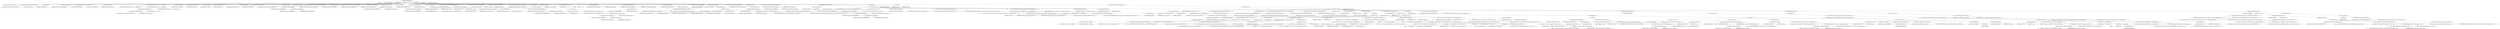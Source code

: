 digraph "diagnoseCreationFailure" {  
"1790" [label = <(METHOD,diagnoseCreationFailure)<SUB>811</SUB>> ]
"70" [label = <(PARAM,this)<SUB>811</SUB>> ]
"1791" [label = <(PARAM,String componentName)<SUB>811</SUB>> ]
"1792" [label = <(PARAM,String type)<SUB>811</SUB>> ]
"1793" [label = <(BLOCK,&lt;empty&gt;,&lt;empty&gt;)<SUB>811</SUB>> ]
"60" [label = <(LOCAL,StringWriter errorText: java.io.StringWriter)> ]
"1794" [label = <(&lt;operator&gt;.assignment,StringWriter errorText = new StringWriter())<SUB>812</SUB>> ]
"1795" [label = <(IDENTIFIER,errorText,StringWriter errorText = new StringWriter())<SUB>812</SUB>> ]
"1796" [label = <(&lt;operator&gt;.alloc,new StringWriter())<SUB>812</SUB>> ]
"1797" [label = <(&lt;init&gt;,new StringWriter())<SUB>812</SUB>> ]
"59" [label = <(IDENTIFIER,errorText,new StringWriter())<SUB>812</SUB>> ]
"62" [label = <(LOCAL,PrintWriter out: java.io.PrintWriter)> ]
"1798" [label = <(&lt;operator&gt;.assignment,PrintWriter out = new PrintWriter(errorText))<SUB>813</SUB>> ]
"1799" [label = <(IDENTIFIER,out,PrintWriter out = new PrintWriter(errorText))<SUB>813</SUB>> ]
"1800" [label = <(&lt;operator&gt;.alloc,new PrintWriter(errorText))<SUB>813</SUB>> ]
"1801" [label = <(&lt;init&gt;,new PrintWriter(errorText))<SUB>813</SUB>> ]
"61" [label = <(IDENTIFIER,out,new PrintWriter(errorText))<SUB>813</SUB>> ]
"1802" [label = <(IDENTIFIER,errorText,new PrintWriter(errorText))<SUB>813</SUB>> ]
"1803" [label = <(println,out.println(&quot;Problem: failed to create &quot; + type + &quot; &quot; + componentName))<SUB>814</SUB>> ]
"1804" [label = <(IDENTIFIER,out,out.println(&quot;Problem: failed to create &quot; + type + &quot; &quot; + componentName))<SUB>814</SUB>> ]
"1805" [label = <(&lt;operator&gt;.addition,&quot;Problem: failed to create &quot; + type + &quot; &quot; + componentName)<SUB>814</SUB>> ]
"1806" [label = <(&lt;operator&gt;.addition,&quot;Problem: failed to create &quot; + type + &quot; &quot;)<SUB>814</SUB>> ]
"1807" [label = <(&lt;operator&gt;.addition,&quot;Problem: failed to create &quot; + type)<SUB>814</SUB>> ]
"1808" [label = <(LITERAL,&quot;Problem: failed to create &quot;,&quot;Problem: failed to create &quot; + type)<SUB>814</SUB>> ]
"1809" [label = <(IDENTIFIER,type,&quot;Problem: failed to create &quot; + type)<SUB>814</SUB>> ]
"1810" [label = <(LITERAL,&quot; &quot;,&quot;Problem: failed to create &quot; + type + &quot; &quot;)<SUB>814</SUB>> ]
"1811" [label = <(IDENTIFIER,componentName,&quot;Problem: failed to create &quot; + type + &quot; &quot; + componentName)<SUB>814</SUB>> ]
"1812" [label = <(LOCAL,boolean lowlevel: boolean)> ]
"1813" [label = <(&lt;operator&gt;.assignment,boolean lowlevel = false)<SUB>816</SUB>> ]
"1814" [label = <(IDENTIFIER,lowlevel,boolean lowlevel = false)<SUB>816</SUB>> ]
"1815" [label = <(LITERAL,false,boolean lowlevel = false)<SUB>816</SUB>> ]
"1816" [label = <(LOCAL,boolean jars: boolean)> ]
"1817" [label = <(&lt;operator&gt;.assignment,boolean jars = false)<SUB>817</SUB>> ]
"1818" [label = <(IDENTIFIER,jars,boolean jars = false)<SUB>817</SUB>> ]
"1819" [label = <(LITERAL,false,boolean jars = false)<SUB>817</SUB>> ]
"1820" [label = <(LOCAL,boolean definitions: boolean)> ]
"1821" [label = <(&lt;operator&gt;.assignment,boolean definitions = false)<SUB>818</SUB>> ]
"1822" [label = <(IDENTIFIER,definitions,boolean definitions = false)<SUB>818</SUB>> ]
"1823" [label = <(LITERAL,false,boolean definitions = false)<SUB>818</SUB>> ]
"1824" [label = <(LOCAL,boolean antTask: boolean)> ]
"1825" [label = <(LOCAL,String home: java.lang.String)> ]
"1826" [label = <(&lt;operator&gt;.assignment,String home = getProperty(Launcher.USER_HOMEDIR))<SUB>820</SUB>> ]
"1827" [label = <(IDENTIFIER,home,String home = getProperty(Launcher.USER_HOMEDIR))<SUB>820</SUB>> ]
"1828" [label = <(getProperty,getProperty(Launcher.USER_HOMEDIR))<SUB>820</SUB>> ]
"1829" [label = <(IDENTIFIER,System,getProperty(Launcher.USER_HOMEDIR))<SUB>820</SUB>> ]
"1830" [label = <(&lt;operator&gt;.fieldAccess,Launcher.USER_HOMEDIR)<SUB>820</SUB>> ]
"1831" [label = <(IDENTIFIER,Launcher,getProperty(Launcher.USER_HOMEDIR))<SUB>820</SUB>> ]
"1832" [label = <(FIELD_IDENTIFIER,USER_HOMEDIR,USER_HOMEDIR)<SUB>820</SUB>> ]
"64" [label = <(LOCAL,File libDir: java.io.File)> ]
"1833" [label = <(&lt;operator&gt;.assignment,File libDir = new File(home, Launcher.USER_LIBDIR))<SUB>821</SUB>> ]
"1834" [label = <(IDENTIFIER,libDir,File libDir = new File(home, Launcher.USER_LIBDIR))<SUB>821</SUB>> ]
"1835" [label = <(&lt;operator&gt;.alloc,new File(home, Launcher.USER_LIBDIR))<SUB>821</SUB>> ]
"1836" [label = <(&lt;init&gt;,new File(home, Launcher.USER_LIBDIR))<SUB>821</SUB>> ]
"63" [label = <(IDENTIFIER,libDir,new File(home, Launcher.USER_LIBDIR))<SUB>821</SUB>> ]
"1837" [label = <(IDENTIFIER,home,new File(home, Launcher.USER_LIBDIR))<SUB>821</SUB>> ]
"1838" [label = <(&lt;operator&gt;.fieldAccess,Launcher.USER_LIBDIR)<SUB>821</SUB>> ]
"1839" [label = <(IDENTIFIER,Launcher,new File(home, Launcher.USER_LIBDIR))<SUB>821</SUB>> ]
"1840" [label = <(FIELD_IDENTIFIER,USER_LIBDIR,USER_LIBDIR)<SUB>821</SUB>> ]
"1841" [label = <(LOCAL,String antHomeLib: java.lang.String)> ]
"1842" [label = <(LOCAL,boolean probablyIDE: boolean)> ]
"1843" [label = <(&lt;operator&gt;.assignment,boolean probablyIDE = false)<SUB>823</SUB>> ]
"1844" [label = <(IDENTIFIER,probablyIDE,boolean probablyIDE = false)<SUB>823</SUB>> ]
"1845" [label = <(LITERAL,false,boolean probablyIDE = false)<SUB>823</SUB>> ]
"1846" [label = <(LOCAL,String anthome: java.lang.String)> ]
"1847" [label = <(&lt;operator&gt;.assignment,String anthome = getProperty(MagicNames.ANT_HOME))<SUB>824</SUB>> ]
"1848" [label = <(IDENTIFIER,anthome,String anthome = getProperty(MagicNames.ANT_HOME))<SUB>824</SUB>> ]
"1849" [label = <(getProperty,getProperty(MagicNames.ANT_HOME))<SUB>824</SUB>> ]
"1850" [label = <(IDENTIFIER,System,getProperty(MagicNames.ANT_HOME))<SUB>824</SUB>> ]
"1851" [label = <(&lt;operator&gt;.fieldAccess,MagicNames.ANT_HOME)<SUB>824</SUB>> ]
"1852" [label = <(IDENTIFIER,MagicNames,getProperty(MagicNames.ANT_HOME))<SUB>824</SUB>> ]
"1853" [label = <(FIELD_IDENTIFIER,ANT_HOME,ANT_HOME)<SUB>824</SUB>> ]
"1854" [label = <(CONTROL_STRUCTURE,if (anthome != null),if (anthome != null))<SUB>825</SUB>> ]
"1855" [label = <(&lt;operator&gt;.notEquals,anthome != null)<SUB>825</SUB>> ]
"1856" [label = <(IDENTIFIER,anthome,anthome != null)<SUB>825</SUB>> ]
"1857" [label = <(LITERAL,null,anthome != null)<SUB>825</SUB>> ]
"1858" [label = <(BLOCK,&lt;empty&gt;,&lt;empty&gt;)<SUB>825</SUB>> ]
"66" [label = <(LOCAL,File antHomeLibDir: java.io.File)> ]
"1859" [label = <(&lt;operator&gt;.assignment,File antHomeLibDir = new File(anthome, &quot;lib&quot;))<SUB>826</SUB>> ]
"1860" [label = <(IDENTIFIER,antHomeLibDir,File antHomeLibDir = new File(anthome, &quot;lib&quot;))<SUB>826</SUB>> ]
"1861" [label = <(&lt;operator&gt;.alloc,new File(anthome, &quot;lib&quot;))<SUB>826</SUB>> ]
"1862" [label = <(&lt;init&gt;,new File(anthome, &quot;lib&quot;))<SUB>826</SUB>> ]
"65" [label = <(IDENTIFIER,antHomeLibDir,new File(anthome, &quot;lib&quot;))<SUB>826</SUB>> ]
"1863" [label = <(IDENTIFIER,anthome,new File(anthome, &quot;lib&quot;))<SUB>826</SUB>> ]
"1864" [label = <(LITERAL,&quot;lib&quot;,new File(anthome, &quot;lib&quot;))<SUB>826</SUB>> ]
"1865" [label = <(&lt;operator&gt;.assignment,antHomeLib = antHomeLibDir.getAbsolutePath())<SUB>827</SUB>> ]
"1866" [label = <(IDENTIFIER,antHomeLib,antHomeLib = antHomeLibDir.getAbsolutePath())<SUB>827</SUB>> ]
"1867" [label = <(getAbsolutePath,antHomeLibDir.getAbsolutePath())<SUB>827</SUB>> ]
"1868" [label = <(IDENTIFIER,antHomeLibDir,antHomeLibDir.getAbsolutePath())<SUB>827</SUB>> ]
"1869" [label = <(CONTROL_STRUCTURE,else,else)<SUB>828</SUB>> ]
"1870" [label = <(BLOCK,&lt;empty&gt;,&lt;empty&gt;)<SUB>828</SUB>> ]
"1871" [label = <(&lt;operator&gt;.assignment,probablyIDE = true)<SUB>830</SUB>> ]
"1872" [label = <(IDENTIFIER,probablyIDE,probablyIDE = true)<SUB>830</SUB>> ]
"1873" [label = <(LITERAL,true,probablyIDE = true)<SUB>830</SUB>> ]
"1874" [label = <(&lt;operator&gt;.assignment,antHomeLib = &quot;ANT_HOME&quot; + File.separatorChar + &quot;lib&quot;)<SUB>831</SUB>> ]
"1875" [label = <(IDENTIFIER,antHomeLib,antHomeLib = &quot;ANT_HOME&quot; + File.separatorChar + &quot;lib&quot;)<SUB>831</SUB>> ]
"1876" [label = <(&lt;operator&gt;.addition,&quot;ANT_HOME&quot; + File.separatorChar + &quot;lib&quot;)<SUB>831</SUB>> ]
"1877" [label = <(&lt;operator&gt;.addition,&quot;ANT_HOME&quot; + File.separatorChar)<SUB>831</SUB>> ]
"1878" [label = <(LITERAL,&quot;ANT_HOME&quot;,&quot;ANT_HOME&quot; + File.separatorChar)<SUB>831</SUB>> ]
"1879" [label = <(&lt;operator&gt;.fieldAccess,File.separatorChar)<SUB>831</SUB>> ]
"1880" [label = <(IDENTIFIER,File,&quot;ANT_HOME&quot; + File.separatorChar)<SUB>831</SUB>> ]
"1881" [label = <(FIELD_IDENTIFIER,separatorChar,separatorChar)<SUB>831</SUB>> ]
"1882" [label = <(LITERAL,&quot;lib&quot;,&quot;ANT_HOME&quot; + File.separatorChar + &quot;lib&quot;)<SUB>831</SUB>> ]
"68" [label = <(LOCAL,StringBuffer dirListingText: java.lang.StringBuffer)> ]
"1883" [label = <(&lt;operator&gt;.assignment,StringBuffer dirListingText = new StringBuffer())<SUB>833</SUB>> ]
"1884" [label = <(IDENTIFIER,dirListingText,StringBuffer dirListingText = new StringBuffer())<SUB>833</SUB>> ]
"1885" [label = <(&lt;operator&gt;.alloc,new StringBuffer())<SUB>833</SUB>> ]
"1886" [label = <(&lt;init&gt;,new StringBuffer())<SUB>833</SUB>> ]
"67" [label = <(IDENTIFIER,dirListingText,new StringBuffer())<SUB>833</SUB>> ]
"1887" [label = <(LOCAL,String tab: java.lang.String)> ]
"1888" [label = <(&lt;operator&gt;.assignment,String tab = &quot;        -&quot;)<SUB>834</SUB>> ]
"1889" [label = <(IDENTIFIER,tab,String tab = &quot;        -&quot;)<SUB>834</SUB>> ]
"1890" [label = <(LITERAL,&quot;        -&quot;,String tab = &quot;        -&quot;)<SUB>834</SUB>> ]
"1891" [label = <(append,dirListingText.append(tab))<SUB>835</SUB>> ]
"1892" [label = <(IDENTIFIER,dirListingText,dirListingText.append(tab))<SUB>835</SUB>> ]
"1893" [label = <(IDENTIFIER,tab,dirListingText.append(tab))<SUB>835</SUB>> ]
"1894" [label = <(append,dirListingText.append(antHomeLib))<SUB>836</SUB>> ]
"1895" [label = <(IDENTIFIER,dirListingText,dirListingText.append(antHomeLib))<SUB>836</SUB>> ]
"1896" [label = <(IDENTIFIER,antHomeLib,dirListingText.append(antHomeLib))<SUB>836</SUB>> ]
"1897" [label = <(append,dirListingText.append('\n'))<SUB>837</SUB>> ]
"1898" [label = <(IDENTIFIER,dirListingText,dirListingText.append('\n'))<SUB>837</SUB>> ]
"1899" [label = <(LITERAL,'\n',dirListingText.append('\n'))<SUB>837</SUB>> ]
"1900" [label = <(CONTROL_STRUCTURE,if (probablyIDE),if (probablyIDE))<SUB>838</SUB>> ]
"1901" [label = <(IDENTIFIER,probablyIDE,if (probablyIDE))<SUB>838</SUB>> ]
"1902" [label = <(BLOCK,&lt;empty&gt;,&lt;empty&gt;)<SUB>838</SUB>> ]
"1903" [label = <(append,dirListingText.append(tab))<SUB>839</SUB>> ]
"1904" [label = <(IDENTIFIER,dirListingText,dirListingText.append(tab))<SUB>839</SUB>> ]
"1905" [label = <(IDENTIFIER,tab,dirListingText.append(tab))<SUB>839</SUB>> ]
"1906" [label = <(append,dirListingText.append(&quot;the IDE Ant configuration dialogs&quot;))<SUB>840</SUB>> ]
"1907" [label = <(IDENTIFIER,dirListingText,dirListingText.append(&quot;the IDE Ant configuration dialogs&quot;))<SUB>840</SUB>> ]
"1908" [label = <(LITERAL,&quot;the IDE Ant configuration dialogs&quot;,dirListingText.append(&quot;the IDE Ant configuration dialogs&quot;))<SUB>840</SUB>> ]
"1909" [label = <(CONTROL_STRUCTURE,else,else)<SUB>841</SUB>> ]
"1910" [label = <(BLOCK,&lt;empty&gt;,&lt;empty&gt;)<SUB>841</SUB>> ]
"1911" [label = <(append,dirListingText.append(tab))<SUB>842</SUB>> ]
"1912" [label = <(IDENTIFIER,dirListingText,dirListingText.append(tab))<SUB>842</SUB>> ]
"1913" [label = <(IDENTIFIER,tab,dirListingText.append(tab))<SUB>842</SUB>> ]
"1914" [label = <(append,dirListingText.append(libDir))<SUB>843</SUB>> ]
"1915" [label = <(IDENTIFIER,dirListingText,dirListingText.append(libDir))<SUB>843</SUB>> ]
"1916" [label = <(IDENTIFIER,libDir,dirListingText.append(libDir))<SUB>843</SUB>> ]
"1917" [label = <(append,dirListingText.append('\n'))<SUB>844</SUB>> ]
"1918" [label = <(IDENTIFIER,dirListingText,dirListingText.append('\n'))<SUB>844</SUB>> ]
"1919" [label = <(LITERAL,'\n',dirListingText.append('\n'))<SUB>844</SUB>> ]
"1920" [label = <(append,dirListingText.append(tab))<SUB>845</SUB>> ]
"1921" [label = <(IDENTIFIER,dirListingText,dirListingText.append(tab))<SUB>845</SUB>> ]
"1922" [label = <(IDENTIFIER,tab,dirListingText.append(tab))<SUB>845</SUB>> ]
"1923" [label = <(append,dirListingText.append(&quot;a directory added on the command line with the -lib argument&quot;))<SUB>846</SUB>> ]
"1924" [label = <(IDENTIFIER,dirListingText,dirListingText.append(&quot;a directory added on the command line with the -lib argument&quot;))<SUB>846</SUB>> ]
"1925" [label = <(LITERAL,&quot;a directory added on the command line with the -lib argument&quot;,dirListingText.append(&quot;a directory added on the command line with the -lib argument&quot;))<SUB>847</SUB>> ]
"1926" [label = <(LOCAL,String dirListing: java.lang.String)> ]
"1927" [label = <(&lt;operator&gt;.assignment,String dirListing = dirListingText.toString())<SUB>850</SUB>> ]
"1928" [label = <(IDENTIFIER,dirListing,String dirListing = dirListingText.toString())<SUB>850</SUB>> ]
"1929" [label = <(toString,dirListingText.toString())<SUB>850</SUB>> ]
"1930" [label = <(IDENTIFIER,dirListingText,dirListingText.toString())<SUB>850</SUB>> ]
"1931" [label = <(LOCAL,AntTypeDefinition def: ANY)> ]
"1932" [label = <(&lt;operator&gt;.assignment,ANY def = this.getDefinition(componentName))<SUB>853</SUB>> ]
"1933" [label = <(IDENTIFIER,def,ANY def = this.getDefinition(componentName))<SUB>853</SUB>> ]
"1934" [label = <(getDefinition,this.getDefinition(componentName))<SUB>853</SUB>> ]
"69" [label = <(IDENTIFIER,this,this.getDefinition(componentName))<SUB>853</SUB>> ]
"1935" [label = <(IDENTIFIER,componentName,this.getDefinition(componentName))<SUB>853</SUB>> ]
"1936" [label = <(CONTROL_STRUCTURE,if (def == null),if (def == null))<SUB>854</SUB>> ]
"1937" [label = <(&lt;operator&gt;.equals,def == null)<SUB>854</SUB>> ]
"1938" [label = <(IDENTIFIER,def,def == null)<SUB>854</SUB>> ]
"1939" [label = <(LITERAL,null,def == null)<SUB>854</SUB>> ]
"1940" [label = <(BLOCK,&lt;empty&gt;,&lt;empty&gt;)<SUB>854</SUB>> ]
"1941" [label = <(LOCAL,boolean isAntlib: boolean)> ]
"1942" [label = <(&lt;operator&gt;.assignment,boolean isAntlib = componentName.indexOf(MagicNames.ANTLIB_PREFIX) == 0)<SUB>856</SUB>> ]
"1943" [label = <(IDENTIFIER,isAntlib,boolean isAntlib = componentName.indexOf(MagicNames.ANTLIB_PREFIX) == 0)<SUB>856</SUB>> ]
"1944" [label = <(&lt;operator&gt;.equals,componentName.indexOf(MagicNames.ANTLIB_PREFIX) == 0)<SUB>856</SUB>> ]
"1945" [label = <(indexOf,indexOf(MagicNames.ANTLIB_PREFIX))<SUB>856</SUB>> ]
"1946" [label = <(IDENTIFIER,componentName,indexOf(MagicNames.ANTLIB_PREFIX))<SUB>856</SUB>> ]
"1947" [label = <(&lt;operator&gt;.fieldAccess,MagicNames.ANTLIB_PREFIX)<SUB>856</SUB>> ]
"1948" [label = <(IDENTIFIER,MagicNames,indexOf(MagicNames.ANTLIB_PREFIX))<SUB>856</SUB>> ]
"1949" [label = <(FIELD_IDENTIFIER,ANTLIB_PREFIX,ANTLIB_PREFIX)<SUB>856</SUB>> ]
"1950" [label = <(LITERAL,0,componentName.indexOf(MagicNames.ANTLIB_PREFIX) == 0)<SUB>856</SUB>> ]
"1951" [label = <(println,out.println(&quot;Cause: The name is undefined.&quot;))<SUB>857</SUB>> ]
"1952" [label = <(IDENTIFIER,out,out.println(&quot;Cause: The name is undefined.&quot;))<SUB>857</SUB>> ]
"1953" [label = <(LITERAL,&quot;Cause: The name is undefined.&quot;,out.println(&quot;Cause: The name is undefined.&quot;))<SUB>857</SUB>> ]
"1954" [label = <(println,out.println(&quot;Action: Check the spelling.&quot;))<SUB>858</SUB>> ]
"1955" [label = <(IDENTIFIER,out,out.println(&quot;Action: Check the spelling.&quot;))<SUB>858</SUB>> ]
"1956" [label = <(LITERAL,&quot;Action: Check the spelling.&quot;,out.println(&quot;Action: Check the spelling.&quot;))<SUB>858</SUB>> ]
"1957" [label = <(println,out.println(&quot;Action: Check that any custom tasks/types have been declared.&quot;))<SUB>859</SUB>> ]
"1958" [label = <(IDENTIFIER,out,out.println(&quot;Action: Check that any custom tasks/types have been declared.&quot;))<SUB>859</SUB>> ]
"1959" [label = <(LITERAL,&quot;Action: Check that any custom tasks/types have been declared.&quot;,out.println(&quot;Action: Check that any custom tasks/types have been declared.&quot;))<SUB>859</SUB>> ]
"1960" [label = <(println,out.println(&quot;Action: Check that any &lt;presetdef&gt;/&lt;macrodef&gt;&quot; + &quot; declarations have taken place.&quot;))<SUB>860</SUB>> ]
"1961" [label = <(IDENTIFIER,out,out.println(&quot;Action: Check that any &lt;presetdef&gt;/&lt;macrodef&gt;&quot; + &quot; declarations have taken place.&quot;))<SUB>860</SUB>> ]
"1962" [label = <(&lt;operator&gt;.addition,&quot;Action: Check that any &lt;presetdef&gt;/&lt;macrodef&gt;&quot; + &quot; declarations have taken place.&quot;)<SUB>860</SUB>> ]
"1963" [label = <(LITERAL,&quot;Action: Check that any &lt;presetdef&gt;/&lt;macrodef&gt;&quot;,&quot;Action: Check that any &lt;presetdef&gt;/&lt;macrodef&gt;&quot; + &quot; declarations have taken place.&quot;)<SUB>860</SUB>> ]
"1964" [label = <(LITERAL,&quot; declarations have taken place.&quot;,&quot;Action: Check that any &lt;presetdef&gt;/&lt;macrodef&gt;&quot; + &quot; declarations have taken place.&quot;)<SUB>861</SUB>> ]
"1965" [label = <(CONTROL_STRUCTURE,if (isAntlib),if (isAntlib))<SUB>862</SUB>> ]
"1966" [label = <(IDENTIFIER,isAntlib,if (isAntlib))<SUB>862</SUB>> ]
"1967" [label = <(BLOCK,&lt;empty&gt;,&lt;empty&gt;)<SUB>862</SUB>> ]
"1968" [label = <(println,out.println())<SUB>863</SUB>> ]
"1969" [label = <(IDENTIFIER,out,out.println())<SUB>863</SUB>> ]
"1970" [label = <(println,out.println(&quot;This appears to be an antlib declaration. &quot;))<SUB>864</SUB>> ]
"1971" [label = <(IDENTIFIER,out,out.println(&quot;This appears to be an antlib declaration. &quot;))<SUB>864</SUB>> ]
"1972" [label = <(LITERAL,&quot;This appears to be an antlib declaration. &quot;,out.println(&quot;This appears to be an antlib declaration. &quot;))<SUB>864</SUB>> ]
"1973" [label = <(println,out.println(&quot;Action: Check that the implementing library exists in one of:&quot;))<SUB>865</SUB>> ]
"1974" [label = <(IDENTIFIER,out,out.println(&quot;Action: Check that the implementing library exists in one of:&quot;))<SUB>865</SUB>> ]
"1975" [label = <(LITERAL,&quot;Action: Check that the implementing library exists in one of:&quot;,out.println(&quot;Action: Check that the implementing library exists in one of:&quot;))<SUB>865</SUB>> ]
"1976" [label = <(println,out.println(dirListing))<SUB>866</SUB>> ]
"1977" [label = <(IDENTIFIER,out,out.println(dirListing))<SUB>866</SUB>> ]
"1978" [label = <(IDENTIFIER,dirListing,out.println(dirListing))<SUB>866</SUB>> ]
"1979" [label = <(&lt;operator&gt;.assignment,definitions = true)<SUB>868</SUB>> ]
"1980" [label = <(IDENTIFIER,definitions,definitions = true)<SUB>868</SUB>> ]
"1981" [label = <(LITERAL,true,definitions = true)<SUB>868</SUB>> ]
"1982" [label = <(CONTROL_STRUCTURE,else,else)<SUB>869</SUB>> ]
"1983" [label = <(BLOCK,&lt;empty&gt;,&lt;empty&gt;)<SUB>869</SUB>> ]
"1984" [label = <(LOCAL,String classname: java.lang.String)> ]
"1985" [label = <(&lt;operator&gt;.assignment,String classname = getClassName())<SUB>871</SUB>> ]
"1986" [label = <(IDENTIFIER,classname,String classname = getClassName())<SUB>871</SUB>> ]
"1987" [label = <(getClassName,getClassName())<SUB>871</SUB>> ]
"1988" [label = <(IDENTIFIER,def,getClassName())<SUB>871</SUB>> ]
"1989" [label = <(&lt;operator&gt;.assignment,antTask = classname.startsWith(&quot;org.apache.tools.ant.&quot;))<SUB>872</SUB>> ]
"1990" [label = <(IDENTIFIER,antTask,antTask = classname.startsWith(&quot;org.apache.tools.ant.&quot;))<SUB>872</SUB>> ]
"1991" [label = <(startsWith,classname.startsWith(&quot;org.apache.tools.ant.&quot;))<SUB>872</SUB>> ]
"1992" [label = <(IDENTIFIER,classname,classname.startsWith(&quot;org.apache.tools.ant.&quot;))<SUB>872</SUB>> ]
"1993" [label = <(LITERAL,&quot;org.apache.tools.ant.&quot;,classname.startsWith(&quot;org.apache.tools.ant.&quot;))<SUB>872</SUB>> ]
"1994" [label = <(LOCAL,boolean optional: boolean)> ]
"1995" [label = <(&lt;operator&gt;.assignment,boolean optional = classname.startsWith(&quot;org.apache.tools.ant.taskdefs.optional&quot;))<SUB>873</SUB>> ]
"1996" [label = <(IDENTIFIER,optional,boolean optional = classname.startsWith(&quot;org.apache.tools.ant.taskdefs.optional&quot;))<SUB>873</SUB>> ]
"1997" [label = <(startsWith,classname.startsWith(&quot;org.apache.tools.ant.taskdefs.optional&quot;))<SUB>873</SUB>> ]
"1998" [label = <(IDENTIFIER,classname,classname.startsWith(&quot;org.apache.tools.ant.taskdefs.optional&quot;))<SUB>873</SUB>> ]
"1999" [label = <(LITERAL,&quot;org.apache.tools.ant.taskdefs.optional&quot;,classname.startsWith(&quot;org.apache.tools.ant.taskdefs.optional&quot;))<SUB>873</SUB>> ]
"2000" [label = <(&lt;operators&gt;.assignmentOr,optional |= classname.startsWith(&quot;org.apache.tools.ant.types.optional&quot;))<SUB>874</SUB>> ]
"2001" [label = <(IDENTIFIER,optional,optional |= classname.startsWith(&quot;org.apache.tools.ant.types.optional&quot;))<SUB>874</SUB>> ]
"2002" [label = <(startsWith,classname.startsWith(&quot;org.apache.tools.ant.types.optional&quot;))<SUB>874</SUB>> ]
"2003" [label = <(IDENTIFIER,classname,classname.startsWith(&quot;org.apache.tools.ant.types.optional&quot;))<SUB>874</SUB>> ]
"2004" [label = <(LITERAL,&quot;org.apache.tools.ant.types.optional&quot;,classname.startsWith(&quot;org.apache.tools.ant.types.optional&quot;))<SUB>874</SUB>> ]
"2005" [label = <(LOCAL,Class clazz: java.lang.Class)> ]
"2006" [label = <(&lt;operator&gt;.assignment,Class clazz = null)<SUB>877</SUB>> ]
"2007" [label = <(IDENTIFIER,clazz,Class clazz = null)<SUB>877</SUB>> ]
"2008" [label = <(LITERAL,null,Class clazz = null)<SUB>877</SUB>> ]
"2009" [label = <(CONTROL_STRUCTURE,try,try)<SUB>878</SUB>> ]
"2010" [label = <(BLOCK,try,try)<SUB>878</SUB>> ]
"2011" [label = <(&lt;operator&gt;.assignment,clazz = innerGetTypeClass())<SUB>879</SUB>> ]
"2012" [label = <(IDENTIFIER,clazz,clazz = innerGetTypeClass())<SUB>879</SUB>> ]
"2013" [label = <(innerGetTypeClass,innerGetTypeClass())<SUB>879</SUB>> ]
"2014" [label = <(IDENTIFIER,def,innerGetTypeClass())<SUB>879</SUB>> ]
"2015" [label = <(BLOCK,catch,catch)> ]
"2016" [label = <(BLOCK,&lt;empty&gt;,&lt;empty&gt;)<SUB>880</SUB>> ]
"2017" [label = <(println,out.println(&quot;Cause: the class &quot; + classname + &quot; was not found.&quot;))<SUB>881</SUB>> ]
"2018" [label = <(IDENTIFIER,out,out.println(&quot;Cause: the class &quot; + classname + &quot; was not found.&quot;))<SUB>881</SUB>> ]
"2019" [label = <(&lt;operator&gt;.addition,&quot;Cause: the class &quot; + classname + &quot; was not found.&quot;)<SUB>881</SUB>> ]
"2020" [label = <(&lt;operator&gt;.addition,&quot;Cause: the class &quot; + classname)<SUB>881</SUB>> ]
"2021" [label = <(LITERAL,&quot;Cause: the class &quot;,&quot;Cause: the class &quot; + classname)<SUB>881</SUB>> ]
"2022" [label = <(IDENTIFIER,classname,&quot;Cause: the class &quot; + classname)<SUB>881</SUB>> ]
"2023" [label = <(LITERAL,&quot; was not found.&quot;,&quot;Cause: the class &quot; + classname + &quot; was not found.&quot;)<SUB>881</SUB>> ]
"2024" [label = <(&lt;operator&gt;.assignment,jars = true)<SUB>882</SUB>> ]
"2025" [label = <(IDENTIFIER,jars,jars = true)<SUB>882</SUB>> ]
"2026" [label = <(LITERAL,true,jars = true)<SUB>882</SUB>> ]
"2027" [label = <(CONTROL_STRUCTURE,if (optional),if (optional))<SUB>883</SUB>> ]
"2028" [label = <(IDENTIFIER,optional,if (optional))<SUB>883</SUB>> ]
"2029" [label = <(BLOCK,&lt;empty&gt;,&lt;empty&gt;)<SUB>883</SUB>> ]
"2030" [label = <(println,out.println(&quot;        This looks like one of Ant's optional components.&quot;))<SUB>884</SUB>> ]
"2031" [label = <(IDENTIFIER,out,out.println(&quot;        This looks like one of Ant's optional components.&quot;))<SUB>884</SUB>> ]
"2032" [label = <(LITERAL,&quot;        This looks like one of Ant's optional components.&quot;,out.println(&quot;        This looks like one of Ant's optional components.&quot;))<SUB>884</SUB>> ]
"2033" [label = <(println,out.println(&quot;Action: Check that the appropriate optional JAR exists in&quot;))<SUB>885</SUB>> ]
"2034" [label = <(IDENTIFIER,out,out.println(&quot;Action: Check that the appropriate optional JAR exists in&quot;))<SUB>885</SUB>> ]
"2035" [label = <(LITERAL,&quot;Action: Check that the appropriate optional JAR exists in&quot;,out.println(&quot;Action: Check that the appropriate optional JAR exists in&quot;))<SUB>885</SUB>> ]
"2036" [label = <(println,out.println(dirListing))<SUB>886</SUB>> ]
"2037" [label = <(IDENTIFIER,out,out.println(dirListing))<SUB>886</SUB>> ]
"2038" [label = <(IDENTIFIER,dirListing,out.println(dirListing))<SUB>886</SUB>> ]
"2039" [label = <(CONTROL_STRUCTURE,else,else)<SUB>887</SUB>> ]
"2040" [label = <(BLOCK,&lt;empty&gt;,&lt;empty&gt;)<SUB>887</SUB>> ]
"2041" [label = <(println,out.println(&quot;Action: Check that the component has been correctly declared&quot;))<SUB>888</SUB>> ]
"2042" [label = <(IDENTIFIER,out,out.println(&quot;Action: Check that the component has been correctly declared&quot;))<SUB>888</SUB>> ]
"2043" [label = <(LITERAL,&quot;Action: Check that the component has been correctly declared&quot;,out.println(&quot;Action: Check that the component has been correctly declared&quot;))<SUB>888</SUB>> ]
"2044" [label = <(println,out.println(&quot;        and that the implementing JAR is in one of:&quot;))<SUB>889</SUB>> ]
"2045" [label = <(IDENTIFIER,out,out.println(&quot;        and that the implementing JAR is in one of:&quot;))<SUB>889</SUB>> ]
"2046" [label = <(LITERAL,&quot;        and that the implementing JAR is in one of:&quot;,out.println(&quot;        and that the implementing JAR is in one of:&quot;))<SUB>889</SUB>> ]
"2047" [label = <(println,out.println(dirListing))<SUB>890</SUB>> ]
"2048" [label = <(IDENTIFIER,out,out.println(dirListing))<SUB>890</SUB>> ]
"2049" [label = <(IDENTIFIER,dirListing,out.println(dirListing))<SUB>890</SUB>> ]
"2050" [label = <(&lt;operator&gt;.assignment,definitions = true)<SUB>891</SUB>> ]
"2051" [label = <(IDENTIFIER,definitions,definitions = true)<SUB>891</SUB>> ]
"2052" [label = <(LITERAL,true,definitions = true)<SUB>891</SUB>> ]
"2053" [label = <(BLOCK,&lt;empty&gt;,&lt;empty&gt;)<SUB>893</SUB>> ]
"2054" [label = <(&lt;operator&gt;.assignment,jars = true)<SUB>894</SUB>> ]
"2055" [label = <(IDENTIFIER,jars,jars = true)<SUB>894</SUB>> ]
"2056" [label = <(LITERAL,true,jars = true)<SUB>894</SUB>> ]
"2057" [label = <(println,out.println(&quot;Cause: Could not load a dependent class &quot; + ncdfe.getMessage()))<SUB>895</SUB>> ]
"2058" [label = <(IDENTIFIER,out,out.println(&quot;Cause: Could not load a dependent class &quot; + ncdfe.getMessage()))<SUB>895</SUB>> ]
"2059" [label = <(&lt;operator&gt;.addition,&quot;Cause: Could not load a dependent class &quot; + ncdfe.getMessage())<SUB>895</SUB>> ]
"2060" [label = <(LITERAL,&quot;Cause: Could not load a dependent class &quot;,&quot;Cause: Could not load a dependent class &quot; + ncdfe.getMessage())<SUB>895</SUB>> ]
"2061" [label = <(getMessage,ncdfe.getMessage())<SUB>896</SUB>> ]
"2062" [label = <(IDENTIFIER,ncdfe,ncdfe.getMessage())<SUB>896</SUB>> ]
"2063" [label = <(CONTROL_STRUCTURE,if (optional),if (optional))<SUB>897</SUB>> ]
"2064" [label = <(IDENTIFIER,optional,if (optional))<SUB>897</SUB>> ]
"2065" [label = <(BLOCK,&lt;empty&gt;,&lt;empty&gt;)<SUB>897</SUB>> ]
"2066" [label = <(println,out.println(&quot;       It is not enough to have Ant's optional JARs&quot;))<SUB>898</SUB>> ]
"2067" [label = <(IDENTIFIER,out,out.println(&quot;       It is not enough to have Ant's optional JARs&quot;))<SUB>898</SUB>> ]
"2068" [label = <(LITERAL,&quot;       It is not enough to have Ant's optional JARs&quot;,out.println(&quot;       It is not enough to have Ant's optional JARs&quot;))<SUB>898</SUB>> ]
"2069" [label = <(println,out.println(&quot;       you need the JAR files that the&quot; + &quot; optional tasks depend upon.&quot;))<SUB>899</SUB>> ]
"2070" [label = <(IDENTIFIER,out,out.println(&quot;       you need the JAR files that the&quot; + &quot; optional tasks depend upon.&quot;))<SUB>899</SUB>> ]
"2071" [label = <(&lt;operator&gt;.addition,&quot;       you need the JAR files that the&quot; + &quot; optional tasks depend upon.&quot;)<SUB>899</SUB>> ]
"2072" [label = <(LITERAL,&quot;       you need the JAR files that the&quot;,&quot;       you need the JAR files that the&quot; + &quot; optional tasks depend upon.&quot;)<SUB>899</SUB>> ]
"2073" [label = <(LITERAL,&quot; optional tasks depend upon.&quot;,&quot;       you need the JAR files that the&quot; + &quot; optional tasks depend upon.&quot;)<SUB>900</SUB>> ]
"2074" [label = <(println,out.println(&quot;       Ant's optional task dependencies are&quot; + &quot; listed in the manual.&quot;))<SUB>901</SUB>> ]
"2075" [label = <(IDENTIFIER,out,out.println(&quot;       Ant's optional task dependencies are&quot; + &quot; listed in the manual.&quot;))<SUB>901</SUB>> ]
"2076" [label = <(&lt;operator&gt;.addition,&quot;       Ant's optional task dependencies are&quot; + &quot; listed in the manual.&quot;)<SUB>901</SUB>> ]
"2077" [label = <(LITERAL,&quot;       Ant's optional task dependencies are&quot;,&quot;       Ant's optional task dependencies are&quot; + &quot; listed in the manual.&quot;)<SUB>901</SUB>> ]
"2078" [label = <(LITERAL,&quot; listed in the manual.&quot;,&quot;       Ant's optional task dependencies are&quot; + &quot; listed in the manual.&quot;)<SUB>902</SUB>> ]
"2079" [label = <(CONTROL_STRUCTURE,else,else)<SUB>903</SUB>> ]
"2080" [label = <(BLOCK,&lt;empty&gt;,&lt;empty&gt;)<SUB>903</SUB>> ]
"2081" [label = <(println,out.println(&quot;       This class may be in a separate JAR&quot; + &quot; that is not installed.&quot;))<SUB>904</SUB>> ]
"2082" [label = <(IDENTIFIER,out,out.println(&quot;       This class may be in a separate JAR&quot; + &quot; that is not installed.&quot;))<SUB>904</SUB>> ]
"2083" [label = <(&lt;operator&gt;.addition,&quot;       This class may be in a separate JAR&quot; + &quot; that is not installed.&quot;)<SUB>904</SUB>> ]
"2084" [label = <(LITERAL,&quot;       This class may be in a separate JAR&quot;,&quot;       This class may be in a separate JAR&quot; + &quot; that is not installed.&quot;)<SUB>904</SUB>> ]
"2085" [label = <(LITERAL,&quot; that is not installed.&quot;,&quot;       This class may be in a separate JAR&quot; + &quot; that is not installed.&quot;)<SUB>905</SUB>> ]
"2086" [label = <(println,out.println(&quot;Action: Determine what extra JAR files are&quot; + &quot; needed, and place them in one of:&quot;))<SUB>907</SUB>> ]
"2087" [label = <(IDENTIFIER,out,out.println(&quot;Action: Determine what extra JAR files are&quot; + &quot; needed, and place them in one of:&quot;))<SUB>907</SUB>> ]
"2088" [label = <(&lt;operator&gt;.addition,&quot;Action: Determine what extra JAR files are&quot; + &quot; needed, and place them in one of:&quot;)<SUB>907</SUB>> ]
"2089" [label = <(LITERAL,&quot;Action: Determine what extra JAR files are&quot;,&quot;Action: Determine what extra JAR files are&quot; + &quot; needed, and place them in one of:&quot;)<SUB>907</SUB>> ]
"2090" [label = <(LITERAL,&quot; needed, and place them in one of:&quot;,&quot;Action: Determine what extra JAR files are&quot; + &quot; needed, and place them in one of:&quot;)<SUB>908</SUB>> ]
"2091" [label = <(println,out.println(dirListing))<SUB>909</SUB>> ]
"2092" [label = <(IDENTIFIER,out,out.println(dirListing))<SUB>909</SUB>> ]
"2093" [label = <(IDENTIFIER,dirListing,out.println(dirListing))<SUB>909</SUB>> ]
"2094" [label = <(CONTROL_STRUCTURE,if (clazz != null),if (clazz != null))<SUB>912</SUB>> ]
"2095" [label = <(&lt;operator&gt;.notEquals,clazz != null)<SUB>912</SUB>> ]
"2096" [label = <(IDENTIFIER,clazz,clazz != null)<SUB>912</SUB>> ]
"2097" [label = <(LITERAL,null,clazz != null)<SUB>912</SUB>> ]
"2098" [label = <(BLOCK,&lt;empty&gt;,&lt;empty&gt;)<SUB>912</SUB>> ]
"2099" [label = <(CONTROL_STRUCTURE,try,try)<SUB>914</SUB>> ]
"2100" [label = <(BLOCK,try,try)<SUB>914</SUB>> ]
"2101" [label = <(innerCreateAndSet,innerCreateAndSet(clazz, project))<SUB>915</SUB>> ]
"2102" [label = <(IDENTIFIER,def,innerCreateAndSet(clazz, project))<SUB>915</SUB>> ]
"2103" [label = <(IDENTIFIER,clazz,innerCreateAndSet(clazz, project))<SUB>915</SUB>> ]
"2104" [label = <(&lt;operator&gt;.fieldAccess,this.project)<SUB>915</SUB>> ]
"2105" [label = <(IDENTIFIER,this,innerCreateAndSet(clazz, project))<SUB>915</SUB>> ]
"2106" [label = <(FIELD_IDENTIFIER,project,project)<SUB>915</SUB>> ]
"2107" [label = <(println,out.println(&quot;The component could be instantiated.&quot;))<SUB>917</SUB>> ]
"2108" [label = <(IDENTIFIER,out,out.println(&quot;The component could be instantiated.&quot;))<SUB>917</SUB>> ]
"2109" [label = <(LITERAL,&quot;The component could be instantiated.&quot;,out.println(&quot;The component could be instantiated.&quot;))<SUB>917</SUB>> ]
"2110" [label = <(BLOCK,catch,catch)> ]
"2111" [label = <(BLOCK,&lt;empty&gt;,&lt;empty&gt;)<SUB>918</SUB>> ]
"2112" [label = <(&lt;operator&gt;.assignment,lowlevel = true)<SUB>919</SUB>> ]
"2113" [label = <(IDENTIFIER,lowlevel,lowlevel = true)<SUB>919</SUB>> ]
"2114" [label = <(LITERAL,true,lowlevel = true)<SUB>919</SUB>> ]
"2115" [label = <(println,out.println(&quot;Cause: The class &quot; + classname + &quot; has no compatible constructor.&quot;))<SUB>920</SUB>> ]
"2116" [label = <(IDENTIFIER,out,out.println(&quot;Cause: The class &quot; + classname + &quot; has no compatible constructor.&quot;))<SUB>920</SUB>> ]
"2117" [label = <(&lt;operator&gt;.addition,&quot;Cause: The class &quot; + classname + &quot; has no compatible constructor.&quot;)<SUB>920</SUB>> ]
"2118" [label = <(&lt;operator&gt;.addition,&quot;Cause: The class &quot; + classname)<SUB>920</SUB>> ]
"2119" [label = <(LITERAL,&quot;Cause: The class &quot;,&quot;Cause: The class &quot; + classname)<SUB>920</SUB>> ]
"2120" [label = <(IDENTIFIER,classname,&quot;Cause: The class &quot; + classname)<SUB>920</SUB>> ]
"2121" [label = <(LITERAL,&quot; has no compatible constructor.&quot;,&quot;Cause: The class &quot; + classname + &quot; has no compatible constructor.&quot;)<SUB>921</SUB>> ]
"2122" [label = <(BLOCK,&lt;empty&gt;,&lt;empty&gt;)<SUB>923</SUB>> ]
"2123" [label = <(&lt;operator&gt;.assignment,lowlevel = true)<SUB>924</SUB>> ]
"2124" [label = <(IDENTIFIER,lowlevel,lowlevel = true)<SUB>924</SUB>> ]
"2125" [label = <(LITERAL,true,lowlevel = true)<SUB>924</SUB>> ]
"2126" [label = <(println,out.println(&quot;Cause: The class &quot; + classname + &quot; is abstract and cannot be instantiated.&quot;))<SUB>925</SUB>> ]
"2127" [label = <(IDENTIFIER,out,out.println(&quot;Cause: The class &quot; + classname + &quot; is abstract and cannot be instantiated.&quot;))<SUB>925</SUB>> ]
"2128" [label = <(&lt;operator&gt;.addition,&quot;Cause: The class &quot; + classname + &quot; is abstract and cannot be instantiated.&quot;)<SUB>925</SUB>> ]
"2129" [label = <(&lt;operator&gt;.addition,&quot;Cause: The class &quot; + classname)<SUB>925</SUB>> ]
"2130" [label = <(LITERAL,&quot;Cause: The class &quot;,&quot;Cause: The class &quot; + classname)<SUB>925</SUB>> ]
"2131" [label = <(IDENTIFIER,classname,&quot;Cause: The class &quot; + classname)<SUB>925</SUB>> ]
"2132" [label = <(LITERAL,&quot; is abstract and cannot be instantiated.&quot;,&quot;Cause: The class &quot; + classname + &quot; is abstract and cannot be instantiated.&quot;)<SUB>926</SUB>> ]
"2133" [label = <(BLOCK,&lt;empty&gt;,&lt;empty&gt;)<SUB>927</SUB>> ]
"2134" [label = <(&lt;operator&gt;.assignment,lowlevel = true)<SUB>928</SUB>> ]
"2135" [label = <(IDENTIFIER,lowlevel,lowlevel = true)<SUB>928</SUB>> ]
"2136" [label = <(LITERAL,true,lowlevel = true)<SUB>928</SUB>> ]
"2137" [label = <(println,out.println(&quot;Cause: The constructor for &quot; + classname + &quot; is private and cannot be invoked.&quot;))<SUB>929</SUB>> ]
"2138" [label = <(IDENTIFIER,out,out.println(&quot;Cause: The constructor for &quot; + classname + &quot; is private and cannot be invoked.&quot;))<SUB>929</SUB>> ]
"2139" [label = <(&lt;operator&gt;.addition,&quot;Cause: The constructor for &quot; + classname + &quot; is private and cannot be invoked.&quot;)<SUB>929</SUB>> ]
"2140" [label = <(&lt;operator&gt;.addition,&quot;Cause: The constructor for &quot; + classname)<SUB>929</SUB>> ]
"2141" [label = <(LITERAL,&quot;Cause: The constructor for &quot;,&quot;Cause: The constructor for &quot; + classname)<SUB>929</SUB>> ]
"2142" [label = <(IDENTIFIER,classname,&quot;Cause: The constructor for &quot; + classname)<SUB>929</SUB>> ]
"2143" [label = <(LITERAL,&quot; is private and cannot be invoked.&quot;,&quot;Cause: The constructor for &quot; + classname + &quot; is private and cannot be invoked.&quot;)<SUB>930</SUB>> ]
"2144" [label = <(BLOCK,&lt;empty&gt;,&lt;empty&gt;)<SUB>931</SUB>> ]
"2145" [label = <(&lt;operator&gt;.assignment,lowlevel = true)<SUB>932</SUB>> ]
"2146" [label = <(IDENTIFIER,lowlevel,lowlevel = true)<SUB>932</SUB>> ]
"2147" [label = <(LITERAL,true,lowlevel = true)<SUB>932</SUB>> ]
"2148" [label = <(LOCAL,Throwable t: java.lang.Throwable)> ]
"2149" [label = <(&lt;operator&gt;.assignment,Throwable t = ex.getTargetException())<SUB>933</SUB>> ]
"2150" [label = <(IDENTIFIER,t,Throwable t = ex.getTargetException())<SUB>933</SUB>> ]
"2151" [label = <(getTargetException,ex.getTargetException())<SUB>933</SUB>> ]
"2152" [label = <(IDENTIFIER,ex,ex.getTargetException())<SUB>933</SUB>> ]
"2153" [label = <(println,out.println(&quot;Cause: The constructor threw the exception&quot;))<SUB>934</SUB>> ]
"2154" [label = <(IDENTIFIER,out,out.println(&quot;Cause: The constructor threw the exception&quot;))<SUB>934</SUB>> ]
"2155" [label = <(LITERAL,&quot;Cause: The constructor threw the exception&quot;,out.println(&quot;Cause: The constructor threw the exception&quot;))<SUB>934</SUB>> ]
"2156" [label = <(println,out.println(t.toString()))<SUB>935</SUB>> ]
"2157" [label = <(IDENTIFIER,out,out.println(t.toString()))<SUB>935</SUB>> ]
"2158" [label = <(toString,t.toString())<SUB>935</SUB>> ]
"2159" [label = <(IDENTIFIER,t,t.toString())<SUB>935</SUB>> ]
"2160" [label = <(printStackTrace,t.printStackTrace(out))<SUB>936</SUB>> ]
"2161" [label = <(IDENTIFIER,t,t.printStackTrace(out))<SUB>936</SUB>> ]
"2162" [label = <(IDENTIFIER,out,t.printStackTrace(out))<SUB>936</SUB>> ]
"2163" [label = <(BLOCK,&lt;empty&gt;,&lt;empty&gt;)<SUB>937</SUB>> ]
"2164" [label = <(&lt;operator&gt;.assignment,jars = true)<SUB>938</SUB>> ]
"2165" [label = <(IDENTIFIER,jars,jars = true)<SUB>938</SUB>> ]
"2166" [label = <(LITERAL,true,jars = true)<SUB>938</SUB>> ]
"2167" [label = <(println,out.println(&quot;Cause:  A class needed by class &quot; + classname + &quot; cannot be found: &quot;))<SUB>939</SUB>> ]
"2168" [label = <(IDENTIFIER,out,out.println(&quot;Cause:  A class needed by class &quot; + classname + &quot; cannot be found: &quot;))<SUB>939</SUB>> ]
"2169" [label = <(&lt;operator&gt;.addition,&quot;Cause:  A class needed by class &quot; + classname + &quot; cannot be found: &quot;)<SUB>939</SUB>> ]
"2170" [label = <(&lt;operator&gt;.addition,&quot;Cause:  A class needed by class &quot; + classname)<SUB>939</SUB>> ]
"2171" [label = <(LITERAL,&quot;Cause:  A class needed by class &quot;,&quot;Cause:  A class needed by class &quot; + classname)<SUB>939</SUB>> ]
"2172" [label = <(IDENTIFIER,classname,&quot;Cause:  A class needed by class &quot; + classname)<SUB>940</SUB>> ]
"2173" [label = <(LITERAL,&quot; cannot be found: &quot;,&quot;Cause:  A class needed by class &quot; + classname + &quot; cannot be found: &quot;)<SUB>940</SUB>> ]
"2174" [label = <(println,out.println(&quot;       &quot; + ncdfe.getMessage()))<SUB>941</SUB>> ]
"2175" [label = <(IDENTIFIER,out,out.println(&quot;       &quot; + ncdfe.getMessage()))<SUB>941</SUB>> ]
"2176" [label = <(&lt;operator&gt;.addition,&quot;       &quot; + ncdfe.getMessage())<SUB>941</SUB>> ]
"2177" [label = <(LITERAL,&quot;       &quot;,&quot;       &quot; + ncdfe.getMessage())<SUB>941</SUB>> ]
"2178" [label = <(getMessage,ncdfe.getMessage())<SUB>941</SUB>> ]
"2179" [label = <(IDENTIFIER,ncdfe,ncdfe.getMessage())<SUB>941</SUB>> ]
"2180" [label = <(println,out.println(&quot;Action: Determine what extra JAR files are&quot; + &quot; needed, and place them in:&quot;))<SUB>942</SUB>> ]
"2181" [label = <(IDENTIFIER,out,out.println(&quot;Action: Determine what extra JAR files are&quot; + &quot; needed, and place them in:&quot;))<SUB>942</SUB>> ]
"2182" [label = <(&lt;operator&gt;.addition,&quot;Action: Determine what extra JAR files are&quot; + &quot; needed, and place them in:&quot;)<SUB>942</SUB>> ]
"2183" [label = <(LITERAL,&quot;Action: Determine what extra JAR files are&quot;,&quot;Action: Determine what extra JAR files are&quot; + &quot; needed, and place them in:&quot;)<SUB>942</SUB>> ]
"2184" [label = <(LITERAL,&quot; needed, and place them in:&quot;,&quot;Action: Determine what extra JAR files are&quot; + &quot; needed, and place them in:&quot;)<SUB>943</SUB>> ]
"2185" [label = <(println,out.println(dirListing))<SUB>944</SUB>> ]
"2186" [label = <(IDENTIFIER,out,out.println(dirListing))<SUB>944</SUB>> ]
"2187" [label = <(IDENTIFIER,dirListing,out.println(dirListing))<SUB>944</SUB>> ]
"2188" [label = <(println,out.println())<SUB>947</SUB>> ]
"2189" [label = <(IDENTIFIER,out,out.println())<SUB>947</SUB>> ]
"2190" [label = <(println,out.println(&quot;Do not panic, this is a common problem.&quot;))<SUB>948</SUB>> ]
"2191" [label = <(IDENTIFIER,out,out.println(&quot;Do not panic, this is a common problem.&quot;))<SUB>948</SUB>> ]
"2192" [label = <(LITERAL,&quot;Do not panic, this is a common problem.&quot;,out.println(&quot;Do not panic, this is a common problem.&quot;))<SUB>948</SUB>> ]
"2193" [label = <(CONTROL_STRUCTURE,if (definitions),if (definitions))<SUB>949</SUB>> ]
"2194" [label = <(IDENTIFIER,definitions,if (definitions))<SUB>949</SUB>> ]
"2195" [label = <(BLOCK,&lt;empty&gt;,&lt;empty&gt;)<SUB>949</SUB>> ]
"2196" [label = <(println,out.println(&quot;It may just be a typographical error in the build file &quot; + &quot;or the task/type declaration.&quot;))<SUB>950</SUB>> ]
"2197" [label = <(IDENTIFIER,out,out.println(&quot;It may just be a typographical error in the build file &quot; + &quot;or the task/type declaration.&quot;))<SUB>950</SUB>> ]
"2198" [label = <(&lt;operator&gt;.addition,&quot;It may just be a typographical error in the build file &quot; + &quot;or the task/type declaration.&quot;)<SUB>950</SUB>> ]
"2199" [label = <(LITERAL,&quot;It may just be a typographical error in the build file &quot;,&quot;It may just be a typographical error in the build file &quot; + &quot;or the task/type declaration.&quot;)<SUB>950</SUB>> ]
"2200" [label = <(LITERAL,&quot;or the task/type declaration.&quot;,&quot;It may just be a typographical error in the build file &quot; + &quot;or the task/type declaration.&quot;)<SUB>951</SUB>> ]
"2201" [label = <(CONTROL_STRUCTURE,if (jars),if (jars))<SUB>953</SUB>> ]
"2202" [label = <(IDENTIFIER,jars,if (jars))<SUB>953</SUB>> ]
"2203" [label = <(BLOCK,&lt;empty&gt;,&lt;empty&gt;)<SUB>953</SUB>> ]
"2204" [label = <(println,out.println(&quot;The commonest cause is a missing JAR.&quot;))<SUB>954</SUB>> ]
"2205" [label = <(IDENTIFIER,out,out.println(&quot;The commonest cause is a missing JAR.&quot;))<SUB>954</SUB>> ]
"2206" [label = <(LITERAL,&quot;The commonest cause is a missing JAR.&quot;,out.println(&quot;The commonest cause is a missing JAR.&quot;))<SUB>954</SUB>> ]
"2207" [label = <(CONTROL_STRUCTURE,if (lowlevel),if (lowlevel))<SUB>956</SUB>> ]
"2208" [label = <(IDENTIFIER,lowlevel,if (lowlevel))<SUB>956</SUB>> ]
"2209" [label = <(BLOCK,&lt;empty&gt;,&lt;empty&gt;)<SUB>956</SUB>> ]
"2210" [label = <(println,out.println(&quot;This is quite a low level problem, which may need &quot; + &quot;consultation with the author of the task.&quot;))<SUB>957</SUB>> ]
"2211" [label = <(IDENTIFIER,out,out.println(&quot;This is quite a low level problem, which may need &quot; + &quot;consultation with the author of the task.&quot;))<SUB>957</SUB>> ]
"2212" [label = <(&lt;operator&gt;.addition,&quot;This is quite a low level problem, which may need &quot; + &quot;consultation with the author of the task.&quot;)<SUB>957</SUB>> ]
"2213" [label = <(LITERAL,&quot;This is quite a low level problem, which may need &quot;,&quot;This is quite a low level problem, which may need &quot; + &quot;consultation with the author of the task.&quot;)<SUB>957</SUB>> ]
"2214" [label = <(LITERAL,&quot;consultation with the author of the task.&quot;,&quot;This is quite a low level problem, which may need &quot; + &quot;consultation with the author of the task.&quot;)<SUB>958</SUB>> ]
"2215" [label = <(CONTROL_STRUCTURE,if (antTask),if (antTask))<SUB>959</SUB>> ]
"2216" [label = <(IDENTIFIER,antTask,if (antTask))<SUB>959</SUB>> ]
"2217" [label = <(BLOCK,&lt;empty&gt;,&lt;empty&gt;)<SUB>959</SUB>> ]
"2218" [label = <(println,out.println(&quot;This may be the Ant team. Please file a &quot; + &quot;defect or contact the developer team.&quot;))<SUB>960</SUB>> ]
"2219" [label = <(IDENTIFIER,out,out.println(&quot;This may be the Ant team. Please file a &quot; + &quot;defect or contact the developer team.&quot;))<SUB>960</SUB>> ]
"2220" [label = <(&lt;operator&gt;.addition,&quot;This may be the Ant team. Please file a &quot; + &quot;defect or contact the developer team.&quot;)<SUB>960</SUB>> ]
"2221" [label = <(LITERAL,&quot;This may be the Ant team. Please file a &quot;,&quot;This may be the Ant team. Please file a &quot; + &quot;defect or contact the developer team.&quot;)<SUB>960</SUB>> ]
"2222" [label = <(LITERAL,&quot;defect or contact the developer team.&quot;,&quot;This may be the Ant team. Please file a &quot; + &quot;defect or contact the developer team.&quot;)<SUB>961</SUB>> ]
"2223" [label = <(CONTROL_STRUCTURE,else,else)<SUB>962</SUB>> ]
"2224" [label = <(BLOCK,&lt;empty&gt;,&lt;empty&gt;)<SUB>962</SUB>> ]
"2225" [label = <(println,out.println(&quot;This does not appear to be a task bundled with Ant.&quot;))<SUB>963</SUB>> ]
"2226" [label = <(IDENTIFIER,out,out.println(&quot;This does not appear to be a task bundled with Ant.&quot;))<SUB>963</SUB>> ]
"2227" [label = <(LITERAL,&quot;This does not appear to be a task bundled with Ant.&quot;,out.println(&quot;This does not appear to be a task bundled with Ant.&quot;))<SUB>963</SUB>> ]
"2228" [label = <(println,out.println(&quot;Please take it up with the supplier of the third-party &quot; + type + &quot;.&quot;))<SUB>964</SUB>> ]
"2229" [label = <(IDENTIFIER,out,out.println(&quot;Please take it up with the supplier of the third-party &quot; + type + &quot;.&quot;))<SUB>964</SUB>> ]
"2230" [label = <(&lt;operator&gt;.addition,&quot;Please take it up with the supplier of the third-party &quot; + type + &quot;.&quot;)<SUB>964</SUB>> ]
"2231" [label = <(&lt;operator&gt;.addition,&quot;Please take it up with the supplier of the third-party &quot; + type)<SUB>964</SUB>> ]
"2232" [label = <(LITERAL,&quot;Please take it up with the supplier of the third-party &quot;,&quot;Please take it up with the supplier of the third-party &quot; + type)<SUB>964</SUB>> ]
"2233" [label = <(IDENTIFIER,type,&quot;Please take it up with the supplier of the third-party &quot; + type)<SUB>965</SUB>> ]
"2234" [label = <(LITERAL,&quot;.&quot;,&quot;Please take it up with the supplier of the third-party &quot; + type + &quot;.&quot;)<SUB>965</SUB>> ]
"2235" [label = <(println,out.println(&quot;If you have written it yourself, you probably have a bug to fix.&quot;))<SUB>966</SUB>> ]
"2236" [label = <(IDENTIFIER,out,out.println(&quot;If you have written it yourself, you probably have a bug to fix.&quot;))<SUB>966</SUB>> ]
"2237" [label = <(LITERAL,&quot;If you have written it yourself, you probably have a bug to fix.&quot;,out.println(&quot;If you have written it yourself, you probably have a bug to fix.&quot;))<SUB>966</SUB>> ]
"2238" [label = <(CONTROL_STRUCTURE,else,else)<SUB>968</SUB>> ]
"2239" [label = <(BLOCK,&lt;empty&gt;,&lt;empty&gt;)<SUB>968</SUB>> ]
"2240" [label = <(println,out.println())<SUB>969</SUB>> ]
"2241" [label = <(IDENTIFIER,out,out.println())<SUB>969</SUB>> ]
"2242" [label = <(println,out.println(&quot;This is not a bug; it is a configuration problem&quot;))<SUB>970</SUB>> ]
"2243" [label = <(IDENTIFIER,out,out.println(&quot;This is not a bug; it is a configuration problem&quot;))<SUB>970</SUB>> ]
"2244" [label = <(LITERAL,&quot;This is not a bug; it is a configuration problem&quot;,out.println(&quot;This is not a bug; it is a configuration problem&quot;))<SUB>970</SUB>> ]
"2245" [label = <(flush,out.flush())<SUB>973</SUB>> ]
"2246" [label = <(IDENTIFIER,out,out.flush())<SUB>973</SUB>> ]
"2247" [label = <(close,out.close())<SUB>974</SUB>> ]
"2248" [label = <(IDENTIFIER,out,out.close())<SUB>974</SUB>> ]
"2249" [label = <(RETURN,return errorText.toString();,return errorText.toString();)<SUB>975</SUB>> ]
"2250" [label = <(toString,errorText.toString())<SUB>975</SUB>> ]
"2251" [label = <(IDENTIFIER,errorText,errorText.toString())<SUB>975</SUB>> ]
"2252" [label = <(MODIFIER,PUBLIC)> ]
"2253" [label = <(MODIFIER,VIRTUAL)> ]
"2254" [label = <(METHOD_RETURN,java.lang.String)<SUB>811</SUB>> ]
  "1790" -> "70" 
  "1790" -> "1791" 
  "1790" -> "1792" 
  "1790" -> "1793" 
  "1790" -> "2252" 
  "1790" -> "2253" 
  "1790" -> "2254" 
  "1793" -> "60" 
  "1793" -> "1794" 
  "1793" -> "1797" 
  "1793" -> "62" 
  "1793" -> "1798" 
  "1793" -> "1801" 
  "1793" -> "1803" 
  "1793" -> "1812" 
  "1793" -> "1813" 
  "1793" -> "1816" 
  "1793" -> "1817" 
  "1793" -> "1820" 
  "1793" -> "1821" 
  "1793" -> "1824" 
  "1793" -> "1825" 
  "1793" -> "1826" 
  "1793" -> "64" 
  "1793" -> "1833" 
  "1793" -> "1836" 
  "1793" -> "1841" 
  "1793" -> "1842" 
  "1793" -> "1843" 
  "1793" -> "1846" 
  "1793" -> "1847" 
  "1793" -> "1854" 
  "1793" -> "68" 
  "1793" -> "1883" 
  "1793" -> "1886" 
  "1793" -> "1887" 
  "1793" -> "1888" 
  "1793" -> "1891" 
  "1793" -> "1894" 
  "1793" -> "1897" 
  "1793" -> "1900" 
  "1793" -> "1926" 
  "1793" -> "1927" 
  "1793" -> "1931" 
  "1793" -> "1932" 
  "1793" -> "1936" 
  "1793" -> "2245" 
  "1793" -> "2247" 
  "1793" -> "2249" 
  "1794" -> "1795" 
  "1794" -> "1796" 
  "1797" -> "59" 
  "1798" -> "1799" 
  "1798" -> "1800" 
  "1801" -> "61" 
  "1801" -> "1802" 
  "1803" -> "1804" 
  "1803" -> "1805" 
  "1805" -> "1806" 
  "1805" -> "1811" 
  "1806" -> "1807" 
  "1806" -> "1810" 
  "1807" -> "1808" 
  "1807" -> "1809" 
  "1813" -> "1814" 
  "1813" -> "1815" 
  "1817" -> "1818" 
  "1817" -> "1819" 
  "1821" -> "1822" 
  "1821" -> "1823" 
  "1826" -> "1827" 
  "1826" -> "1828" 
  "1828" -> "1829" 
  "1828" -> "1830" 
  "1830" -> "1831" 
  "1830" -> "1832" 
  "1833" -> "1834" 
  "1833" -> "1835" 
  "1836" -> "63" 
  "1836" -> "1837" 
  "1836" -> "1838" 
  "1838" -> "1839" 
  "1838" -> "1840" 
  "1843" -> "1844" 
  "1843" -> "1845" 
  "1847" -> "1848" 
  "1847" -> "1849" 
  "1849" -> "1850" 
  "1849" -> "1851" 
  "1851" -> "1852" 
  "1851" -> "1853" 
  "1854" -> "1855" 
  "1854" -> "1858" 
  "1854" -> "1869" 
  "1855" -> "1856" 
  "1855" -> "1857" 
  "1858" -> "66" 
  "1858" -> "1859" 
  "1858" -> "1862" 
  "1858" -> "1865" 
  "1859" -> "1860" 
  "1859" -> "1861" 
  "1862" -> "65" 
  "1862" -> "1863" 
  "1862" -> "1864" 
  "1865" -> "1866" 
  "1865" -> "1867" 
  "1867" -> "1868" 
  "1869" -> "1870" 
  "1870" -> "1871" 
  "1870" -> "1874" 
  "1871" -> "1872" 
  "1871" -> "1873" 
  "1874" -> "1875" 
  "1874" -> "1876" 
  "1876" -> "1877" 
  "1876" -> "1882" 
  "1877" -> "1878" 
  "1877" -> "1879" 
  "1879" -> "1880" 
  "1879" -> "1881" 
  "1883" -> "1884" 
  "1883" -> "1885" 
  "1886" -> "67" 
  "1888" -> "1889" 
  "1888" -> "1890" 
  "1891" -> "1892" 
  "1891" -> "1893" 
  "1894" -> "1895" 
  "1894" -> "1896" 
  "1897" -> "1898" 
  "1897" -> "1899" 
  "1900" -> "1901" 
  "1900" -> "1902" 
  "1900" -> "1909" 
  "1902" -> "1903" 
  "1902" -> "1906" 
  "1903" -> "1904" 
  "1903" -> "1905" 
  "1906" -> "1907" 
  "1906" -> "1908" 
  "1909" -> "1910" 
  "1910" -> "1911" 
  "1910" -> "1914" 
  "1910" -> "1917" 
  "1910" -> "1920" 
  "1910" -> "1923" 
  "1911" -> "1912" 
  "1911" -> "1913" 
  "1914" -> "1915" 
  "1914" -> "1916" 
  "1917" -> "1918" 
  "1917" -> "1919" 
  "1920" -> "1921" 
  "1920" -> "1922" 
  "1923" -> "1924" 
  "1923" -> "1925" 
  "1927" -> "1928" 
  "1927" -> "1929" 
  "1929" -> "1930" 
  "1932" -> "1933" 
  "1932" -> "1934" 
  "1934" -> "69" 
  "1934" -> "1935" 
  "1936" -> "1937" 
  "1936" -> "1940" 
  "1936" -> "1982" 
  "1937" -> "1938" 
  "1937" -> "1939" 
  "1940" -> "1941" 
  "1940" -> "1942" 
  "1940" -> "1951" 
  "1940" -> "1954" 
  "1940" -> "1957" 
  "1940" -> "1960" 
  "1940" -> "1965" 
  "1940" -> "1979" 
  "1942" -> "1943" 
  "1942" -> "1944" 
  "1944" -> "1945" 
  "1944" -> "1950" 
  "1945" -> "1946" 
  "1945" -> "1947" 
  "1947" -> "1948" 
  "1947" -> "1949" 
  "1951" -> "1952" 
  "1951" -> "1953" 
  "1954" -> "1955" 
  "1954" -> "1956" 
  "1957" -> "1958" 
  "1957" -> "1959" 
  "1960" -> "1961" 
  "1960" -> "1962" 
  "1962" -> "1963" 
  "1962" -> "1964" 
  "1965" -> "1966" 
  "1965" -> "1967" 
  "1967" -> "1968" 
  "1967" -> "1970" 
  "1967" -> "1973" 
  "1967" -> "1976" 
  "1968" -> "1969" 
  "1970" -> "1971" 
  "1970" -> "1972" 
  "1973" -> "1974" 
  "1973" -> "1975" 
  "1976" -> "1977" 
  "1976" -> "1978" 
  "1979" -> "1980" 
  "1979" -> "1981" 
  "1982" -> "1983" 
  "1983" -> "1984" 
  "1983" -> "1985" 
  "1983" -> "1989" 
  "1983" -> "1994" 
  "1983" -> "1995" 
  "1983" -> "2000" 
  "1983" -> "2005" 
  "1983" -> "2006" 
  "1983" -> "2009" 
  "1983" -> "2094" 
  "1983" -> "2188" 
  "1983" -> "2190" 
  "1983" -> "2193" 
  "1983" -> "2201" 
  "1983" -> "2207" 
  "1985" -> "1986" 
  "1985" -> "1987" 
  "1987" -> "1988" 
  "1989" -> "1990" 
  "1989" -> "1991" 
  "1991" -> "1992" 
  "1991" -> "1993" 
  "1995" -> "1996" 
  "1995" -> "1997" 
  "1997" -> "1998" 
  "1997" -> "1999" 
  "2000" -> "2001" 
  "2000" -> "2002" 
  "2002" -> "2003" 
  "2002" -> "2004" 
  "2006" -> "2007" 
  "2006" -> "2008" 
  "2009" -> "2010" 
  "2009" -> "2015" 
  "2010" -> "2011" 
  "2011" -> "2012" 
  "2011" -> "2013" 
  "2013" -> "2014" 
  "2015" -> "2016" 
  "2015" -> "2053" 
  "2016" -> "2017" 
  "2016" -> "2024" 
  "2016" -> "2027" 
  "2017" -> "2018" 
  "2017" -> "2019" 
  "2019" -> "2020" 
  "2019" -> "2023" 
  "2020" -> "2021" 
  "2020" -> "2022" 
  "2024" -> "2025" 
  "2024" -> "2026" 
  "2027" -> "2028" 
  "2027" -> "2029" 
  "2027" -> "2039" 
  "2029" -> "2030" 
  "2029" -> "2033" 
  "2029" -> "2036" 
  "2030" -> "2031" 
  "2030" -> "2032" 
  "2033" -> "2034" 
  "2033" -> "2035" 
  "2036" -> "2037" 
  "2036" -> "2038" 
  "2039" -> "2040" 
  "2040" -> "2041" 
  "2040" -> "2044" 
  "2040" -> "2047" 
  "2040" -> "2050" 
  "2041" -> "2042" 
  "2041" -> "2043" 
  "2044" -> "2045" 
  "2044" -> "2046" 
  "2047" -> "2048" 
  "2047" -> "2049" 
  "2050" -> "2051" 
  "2050" -> "2052" 
  "2053" -> "2054" 
  "2053" -> "2057" 
  "2053" -> "2063" 
  "2053" -> "2086" 
  "2053" -> "2091" 
  "2054" -> "2055" 
  "2054" -> "2056" 
  "2057" -> "2058" 
  "2057" -> "2059" 
  "2059" -> "2060" 
  "2059" -> "2061" 
  "2061" -> "2062" 
  "2063" -> "2064" 
  "2063" -> "2065" 
  "2063" -> "2079" 
  "2065" -> "2066" 
  "2065" -> "2069" 
  "2065" -> "2074" 
  "2066" -> "2067" 
  "2066" -> "2068" 
  "2069" -> "2070" 
  "2069" -> "2071" 
  "2071" -> "2072" 
  "2071" -> "2073" 
  "2074" -> "2075" 
  "2074" -> "2076" 
  "2076" -> "2077" 
  "2076" -> "2078" 
  "2079" -> "2080" 
  "2080" -> "2081" 
  "2081" -> "2082" 
  "2081" -> "2083" 
  "2083" -> "2084" 
  "2083" -> "2085" 
  "2086" -> "2087" 
  "2086" -> "2088" 
  "2088" -> "2089" 
  "2088" -> "2090" 
  "2091" -> "2092" 
  "2091" -> "2093" 
  "2094" -> "2095" 
  "2094" -> "2098" 
  "2095" -> "2096" 
  "2095" -> "2097" 
  "2098" -> "2099" 
  "2099" -> "2100" 
  "2099" -> "2110" 
  "2100" -> "2101" 
  "2100" -> "2107" 
  "2101" -> "2102" 
  "2101" -> "2103" 
  "2101" -> "2104" 
  "2104" -> "2105" 
  "2104" -> "2106" 
  "2107" -> "2108" 
  "2107" -> "2109" 
  "2110" -> "2111" 
  "2110" -> "2122" 
  "2110" -> "2133" 
  "2110" -> "2144" 
  "2110" -> "2163" 
  "2111" -> "2112" 
  "2111" -> "2115" 
  "2112" -> "2113" 
  "2112" -> "2114" 
  "2115" -> "2116" 
  "2115" -> "2117" 
  "2117" -> "2118" 
  "2117" -> "2121" 
  "2118" -> "2119" 
  "2118" -> "2120" 
  "2122" -> "2123" 
  "2122" -> "2126" 
  "2123" -> "2124" 
  "2123" -> "2125" 
  "2126" -> "2127" 
  "2126" -> "2128" 
  "2128" -> "2129" 
  "2128" -> "2132" 
  "2129" -> "2130" 
  "2129" -> "2131" 
  "2133" -> "2134" 
  "2133" -> "2137" 
  "2134" -> "2135" 
  "2134" -> "2136" 
  "2137" -> "2138" 
  "2137" -> "2139" 
  "2139" -> "2140" 
  "2139" -> "2143" 
  "2140" -> "2141" 
  "2140" -> "2142" 
  "2144" -> "2145" 
  "2144" -> "2148" 
  "2144" -> "2149" 
  "2144" -> "2153" 
  "2144" -> "2156" 
  "2144" -> "2160" 
  "2145" -> "2146" 
  "2145" -> "2147" 
  "2149" -> "2150" 
  "2149" -> "2151" 
  "2151" -> "2152" 
  "2153" -> "2154" 
  "2153" -> "2155" 
  "2156" -> "2157" 
  "2156" -> "2158" 
  "2158" -> "2159" 
  "2160" -> "2161" 
  "2160" -> "2162" 
  "2163" -> "2164" 
  "2163" -> "2167" 
  "2163" -> "2174" 
  "2163" -> "2180" 
  "2163" -> "2185" 
  "2164" -> "2165" 
  "2164" -> "2166" 
  "2167" -> "2168" 
  "2167" -> "2169" 
  "2169" -> "2170" 
  "2169" -> "2173" 
  "2170" -> "2171" 
  "2170" -> "2172" 
  "2174" -> "2175" 
  "2174" -> "2176" 
  "2176" -> "2177" 
  "2176" -> "2178" 
  "2178" -> "2179" 
  "2180" -> "2181" 
  "2180" -> "2182" 
  "2182" -> "2183" 
  "2182" -> "2184" 
  "2185" -> "2186" 
  "2185" -> "2187" 
  "2188" -> "2189" 
  "2190" -> "2191" 
  "2190" -> "2192" 
  "2193" -> "2194" 
  "2193" -> "2195" 
  "2195" -> "2196" 
  "2196" -> "2197" 
  "2196" -> "2198" 
  "2198" -> "2199" 
  "2198" -> "2200" 
  "2201" -> "2202" 
  "2201" -> "2203" 
  "2203" -> "2204" 
  "2204" -> "2205" 
  "2204" -> "2206" 
  "2207" -> "2208" 
  "2207" -> "2209" 
  "2207" -> "2238" 
  "2209" -> "2210" 
  "2209" -> "2215" 
  "2210" -> "2211" 
  "2210" -> "2212" 
  "2212" -> "2213" 
  "2212" -> "2214" 
  "2215" -> "2216" 
  "2215" -> "2217" 
  "2215" -> "2223" 
  "2217" -> "2218" 
  "2218" -> "2219" 
  "2218" -> "2220" 
  "2220" -> "2221" 
  "2220" -> "2222" 
  "2223" -> "2224" 
  "2224" -> "2225" 
  "2224" -> "2228" 
  "2224" -> "2235" 
  "2225" -> "2226" 
  "2225" -> "2227" 
  "2228" -> "2229" 
  "2228" -> "2230" 
  "2230" -> "2231" 
  "2230" -> "2234" 
  "2231" -> "2232" 
  "2231" -> "2233" 
  "2235" -> "2236" 
  "2235" -> "2237" 
  "2238" -> "2239" 
  "2239" -> "2240" 
  "2239" -> "2242" 
  "2240" -> "2241" 
  "2242" -> "2243" 
  "2242" -> "2244" 
  "2245" -> "2246" 
  "2247" -> "2248" 
  "2249" -> "2250" 
  "2250" -> "2251" 
}
